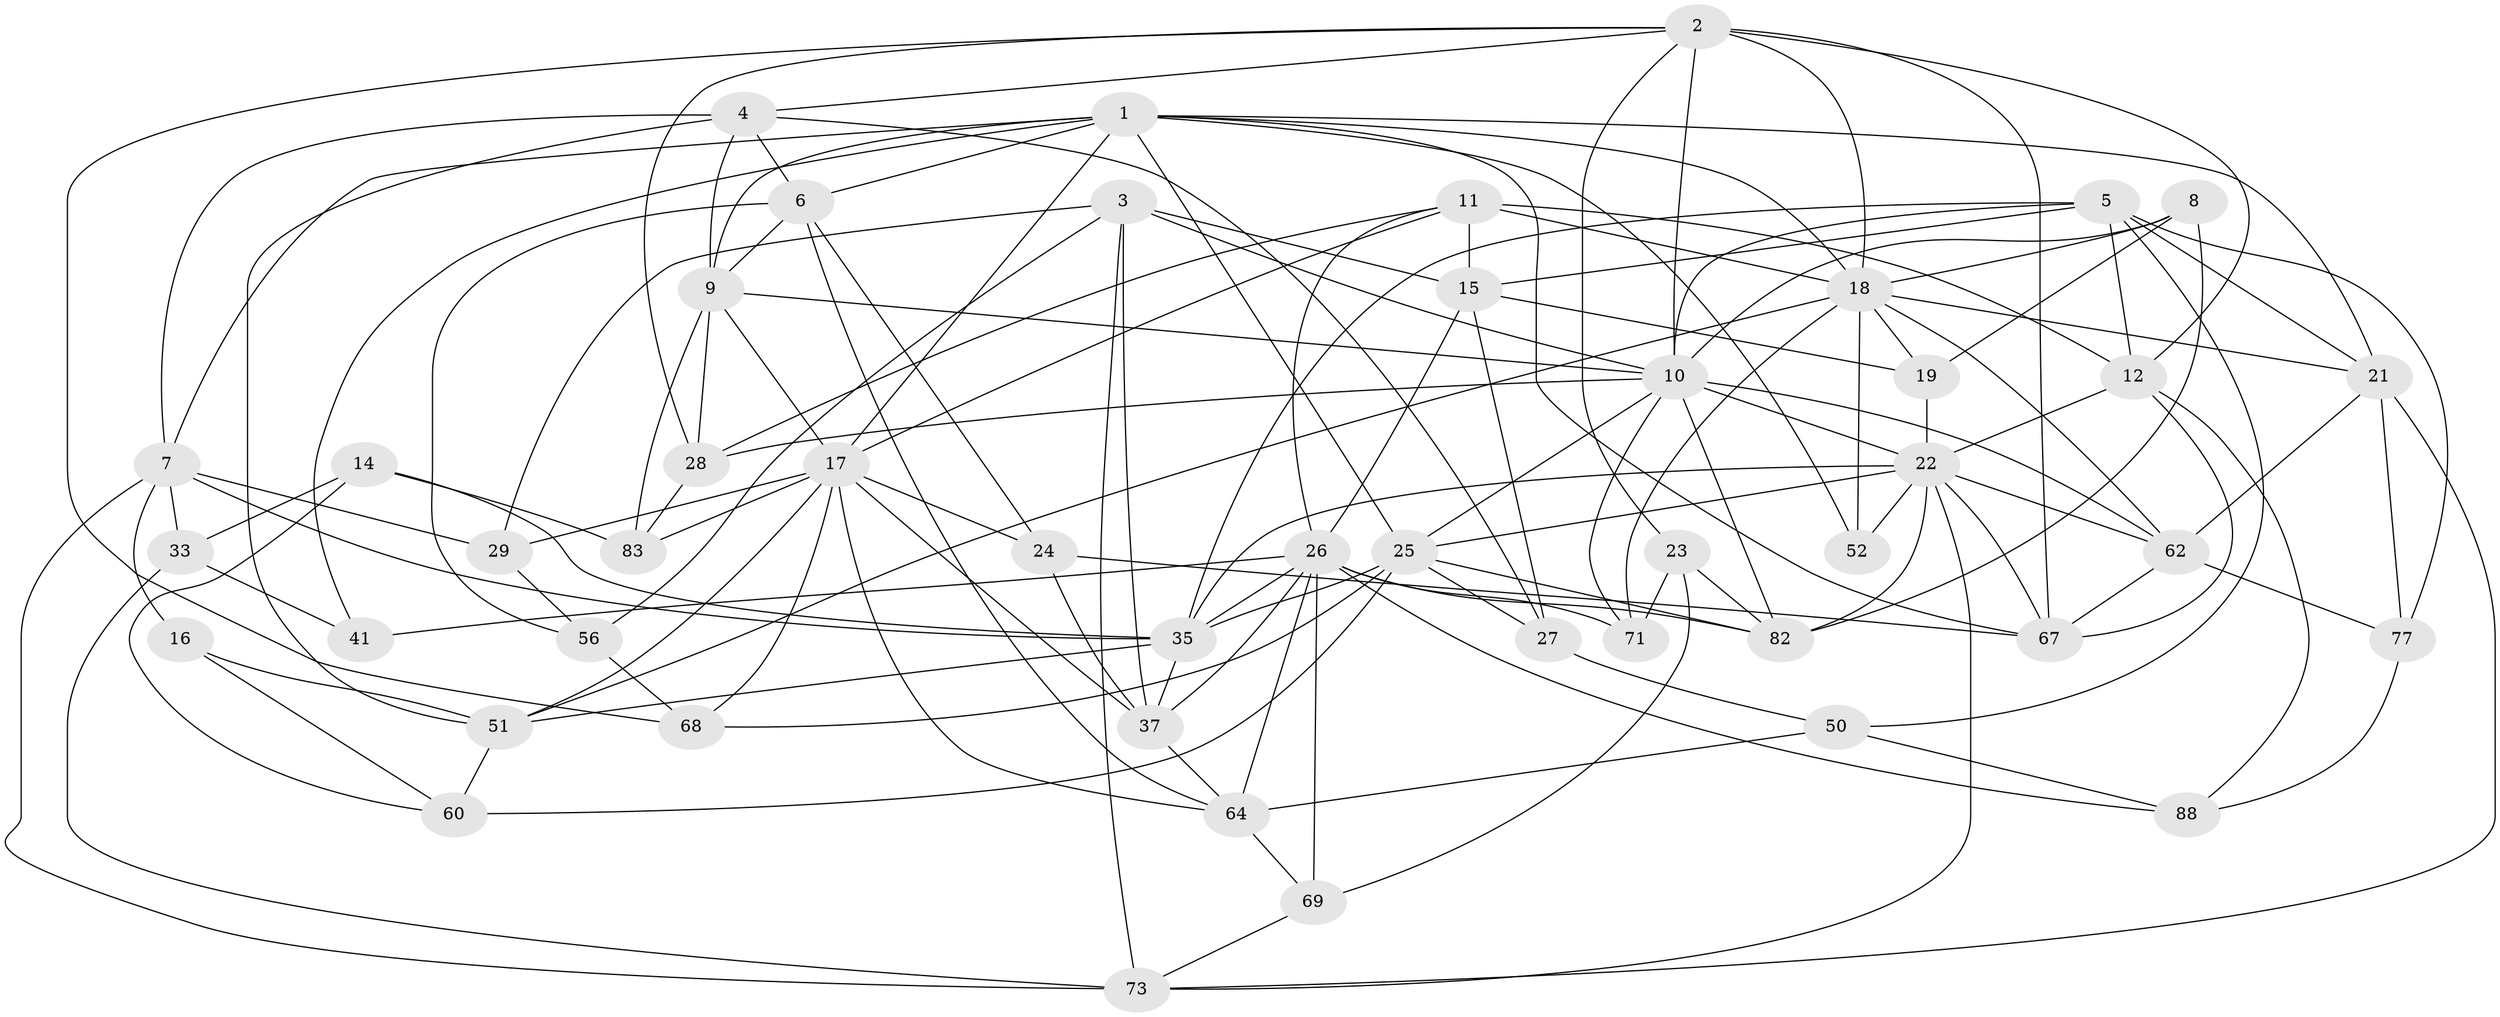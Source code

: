 // original degree distribution, {4: 1.0}
// Generated by graph-tools (version 1.1) at 2025/16/03/09/25 04:16:27]
// undirected, 47 vertices, 136 edges
graph export_dot {
graph [start="1"]
  node [color=gray90,style=filled];
  1 [super="+38+13"];
  2 [super="+31+32"];
  3 [super="+53"];
  4 [super="+36"];
  5 [super="+93+30"];
  6 [super="+40"];
  7 [super="+70"];
  8;
  9 [super="+39+55"];
  10 [super="+46+65+80"];
  11 [super="+92"];
  12 [super="+76"];
  14;
  15 [super="+20"];
  16;
  17 [super="+66+44"];
  18 [super="+61+72"];
  19;
  21 [super="+89"];
  22 [super="+48+63"];
  23;
  24;
  25 [super="+49+34"];
  26 [super="+42+47"];
  27;
  28 [super="+91"];
  29;
  33;
  35 [super="+57+79"];
  37 [super="+94"];
  41;
  50;
  51 [super="+59"];
  52;
  56;
  60;
  62 [super="+85"];
  64 [super="+75"];
  67 [super="+78"];
  68;
  69;
  71;
  73 [super="+90"];
  77;
  82 [super="+84"];
  83;
  88;
  1 -- 52 [weight=2];
  1 -- 18;
  1 -- 17;
  1 -- 67;
  1 -- 21;
  1 -- 6;
  1 -- 25;
  1 -- 41 [weight=2];
  1 -- 9;
  1 -- 7;
  2 -- 68;
  2 -- 4;
  2 -- 12;
  2 -- 10;
  2 -- 18;
  2 -- 67;
  2 -- 23;
  2 -- 28;
  3 -- 73;
  3 -- 37;
  3 -- 10;
  3 -- 56;
  3 -- 29;
  3 -- 15;
  4 -- 51;
  4 -- 7;
  4 -- 9;
  4 -- 27;
  4 -- 6;
  5 -- 50;
  5 -- 10 [weight=2];
  5 -- 21;
  5 -- 35;
  5 -- 77;
  5 -- 15;
  5 -- 12;
  6 -- 24;
  6 -- 56;
  6 -- 9;
  6 -- 64;
  7 -- 29;
  7 -- 16 [weight=2];
  7 -- 33;
  7 -- 73;
  7 -- 35;
  8 -- 82;
  8 -- 19;
  8 -- 18;
  8 -- 10;
  9 -- 83;
  9 -- 17;
  9 -- 10;
  9 -- 28 [weight=2];
  10 -- 71;
  10 -- 62;
  10 -- 22;
  10 -- 25;
  10 -- 82;
  10 -- 28;
  11 -- 28;
  11 -- 26;
  11 -- 18;
  11 -- 17;
  11 -- 12;
  11 -- 15;
  12 -- 22;
  12 -- 88;
  12 -- 67;
  14 -- 33;
  14 -- 60;
  14 -- 83;
  14 -- 35;
  15 -- 19;
  15 -- 26;
  15 -- 27;
  16 -- 60;
  16 -- 51;
  17 -- 29;
  17 -- 68;
  17 -- 83;
  17 -- 24;
  17 -- 51;
  17 -- 37;
  17 -- 64;
  18 -- 52;
  18 -- 51;
  18 -- 62;
  18 -- 19;
  18 -- 71;
  18 -- 21;
  19 -- 22;
  21 -- 73;
  21 -- 77;
  21 -- 62;
  22 -- 62;
  22 -- 52;
  22 -- 82;
  22 -- 73;
  22 -- 25;
  22 -- 67;
  22 -- 35;
  23 -- 69;
  23 -- 71;
  23 -- 82;
  24 -- 37;
  24 -- 67;
  25 -- 60;
  25 -- 68;
  25 -- 35;
  25 -- 27;
  25 -- 82;
  26 -- 71;
  26 -- 35;
  26 -- 64;
  26 -- 69;
  26 -- 88;
  26 -- 41;
  26 -- 37;
  26 -- 82;
  27 -- 50;
  28 -- 83;
  29 -- 56;
  33 -- 41;
  33 -- 73;
  35 -- 51;
  35 -- 37;
  37 -- 64;
  50 -- 88;
  50 -- 64;
  51 -- 60;
  56 -- 68;
  62 -- 77;
  62 -- 67;
  64 -- 69;
  69 -- 73;
  77 -- 88;
}
